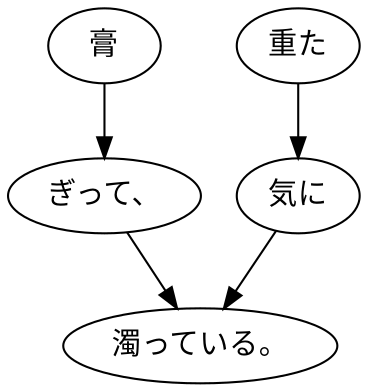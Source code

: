 digraph graph4347 {
	node0 [label="膏"];
	node1 [label="ぎって、"];
	node2 [label="重た"];
	node3 [label="気に"];
	node4 [label="濁っている。"];
	node0 -> node1;
	node1 -> node4;
	node2 -> node3;
	node3 -> node4;
}
